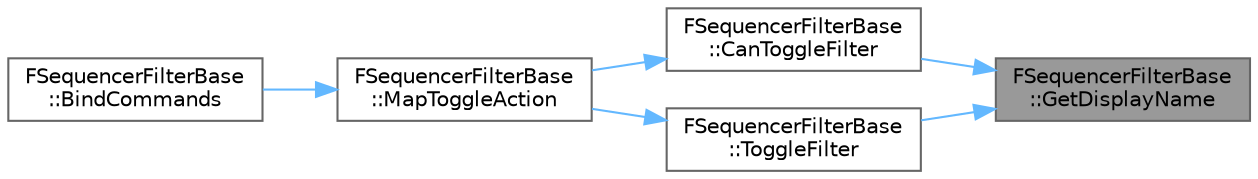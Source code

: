 digraph "FSequencerFilterBase::GetDisplayName"
{
 // INTERACTIVE_SVG=YES
 // LATEX_PDF_SIZE
  bgcolor="transparent";
  edge [fontname=Helvetica,fontsize=10,labelfontname=Helvetica,labelfontsize=10];
  node [fontname=Helvetica,fontsize=10,shape=box,height=0.2,width=0.4];
  rankdir="RL";
  Node1 [id="Node000001",label="FSequencerFilterBase\l::GetDisplayName",height=0.2,width=0.4,color="gray40", fillcolor="grey60", style="filled", fontcolor="black",tooltip=" "];
  Node1 -> Node2 [id="edge1_Node000001_Node000002",dir="back",color="steelblue1",style="solid",tooltip=" "];
  Node2 [id="Node000002",label="FSequencerFilterBase\l::CanToggleFilter",height=0.2,width=0.4,color="grey40", fillcolor="white", style="filled",URL="$d2/d17/classFSequencerFilterBase.html#a742cada86f8380f6a7d5ab1cfd25556b",tooltip=" "];
  Node2 -> Node3 [id="edge2_Node000002_Node000003",dir="back",color="steelblue1",style="solid",tooltip=" "];
  Node3 [id="Node000003",label="FSequencerFilterBase\l::MapToggleAction",height=0.2,width=0.4,color="grey40", fillcolor="white", style="filled",URL="$d2/d17/classFSequencerFilterBase.html#a38d3209aa8951bb4516864f033ea78a4",tooltip=" "];
  Node3 -> Node4 [id="edge3_Node000003_Node000004",dir="back",color="steelblue1",style="solid",tooltip=" "];
  Node4 [id="Node000004",label="FSequencerFilterBase\l::BindCommands",height=0.2,width=0.4,color="grey40", fillcolor="white", style="filled",URL="$d2/d17/classFSequencerFilterBase.html#ad1e310f5741c48eb88e69afe2495f6e8",tooltip=" "];
  Node1 -> Node5 [id="edge4_Node000001_Node000005",dir="back",color="steelblue1",style="solid",tooltip=" "];
  Node5 [id="Node000005",label="FSequencerFilterBase\l::ToggleFilter",height=0.2,width=0.4,color="grey40", fillcolor="white", style="filled",URL="$d2/d17/classFSequencerFilterBase.html#ac398132a73864469bbaf78b18e1d9935",tooltip=" "];
  Node5 -> Node3 [id="edge5_Node000005_Node000003",dir="back",color="steelblue1",style="solid",tooltip=" "];
}
